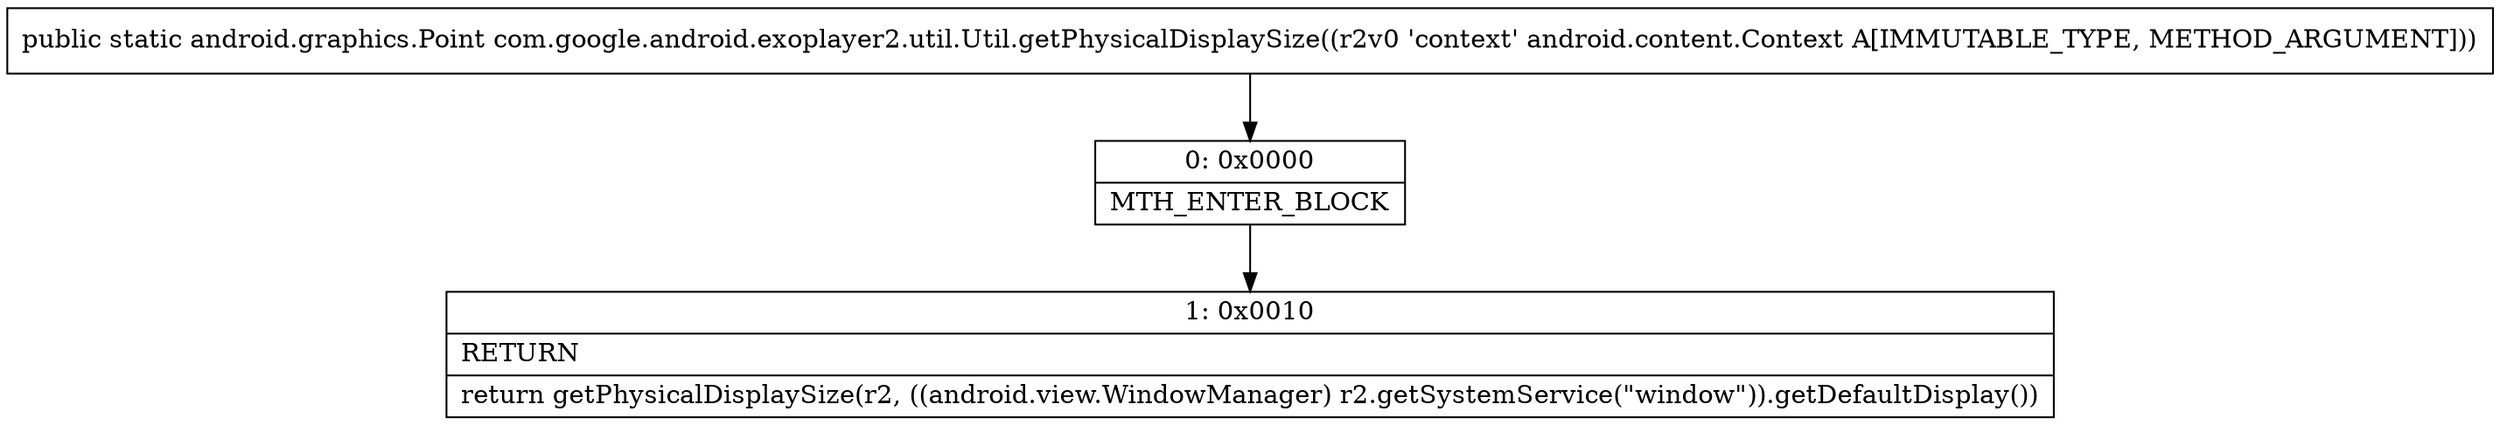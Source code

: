 digraph "CFG forcom.google.android.exoplayer2.util.Util.getPhysicalDisplaySize(Landroid\/content\/Context;)Landroid\/graphics\/Point;" {
Node_0 [shape=record,label="{0\:\ 0x0000|MTH_ENTER_BLOCK\l}"];
Node_1 [shape=record,label="{1\:\ 0x0010|RETURN\l|return getPhysicalDisplaySize(r2, ((android.view.WindowManager) r2.getSystemService(\"window\")).getDefaultDisplay())\l}"];
MethodNode[shape=record,label="{public static android.graphics.Point com.google.android.exoplayer2.util.Util.getPhysicalDisplaySize((r2v0 'context' android.content.Context A[IMMUTABLE_TYPE, METHOD_ARGUMENT])) }"];
MethodNode -> Node_0;
Node_0 -> Node_1;
}

